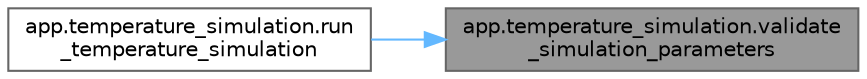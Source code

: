 digraph "app.temperature_simulation.validate_simulation_parameters"
{
 // LATEX_PDF_SIZE
  bgcolor="transparent";
  edge [fontname=Helvetica,fontsize=10,labelfontname=Helvetica,labelfontsize=10];
  node [fontname=Helvetica,fontsize=10,shape=box,height=0.2,width=0.4];
  rankdir="RL";
  Node1 [id="Node000001",label="app.temperature_simulation.validate\l_simulation_parameters",height=0.2,width=0.4,color="gray40", fillcolor="grey60", style="filled", fontcolor="black",tooltip="Valide tous les paramètres de simulation avant exécution."];
  Node1 -> Node2 [id="edge1_Node000001_Node000002",dir="back",color="steelblue1",style="solid",tooltip=" "];
  Node2 [id="Node000002",label="app.temperature_simulation.run\l_temperature_simulation",height=0.2,width=0.4,color="grey40", fillcolor="white", style="filled",URL="$namespaceapp_1_1temperature__simulation.html#a9dce35a5a5235426dcb9002af6f2fe80",tooltip="Exécute une simulation complète de température avec dictionnaire."];
}
